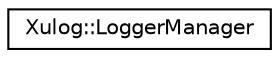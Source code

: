 digraph "Graphical Class Hierarchy"
{
 // LATEX_PDF_SIZE
  edge [fontname="Helvetica",fontsize="10",labelfontname="Helvetica",labelfontsize="10"];
  node [fontname="Helvetica",fontsize="10",shape=record];
  rankdir="LR";
  Node0 [label="Xulog::LoggerManager",height=0.2,width=0.4,color="black", fillcolor="white", style="filled",URL="$class_xulog_1_1_logger_manager.html",tooltip="日志器管理器"];
}
